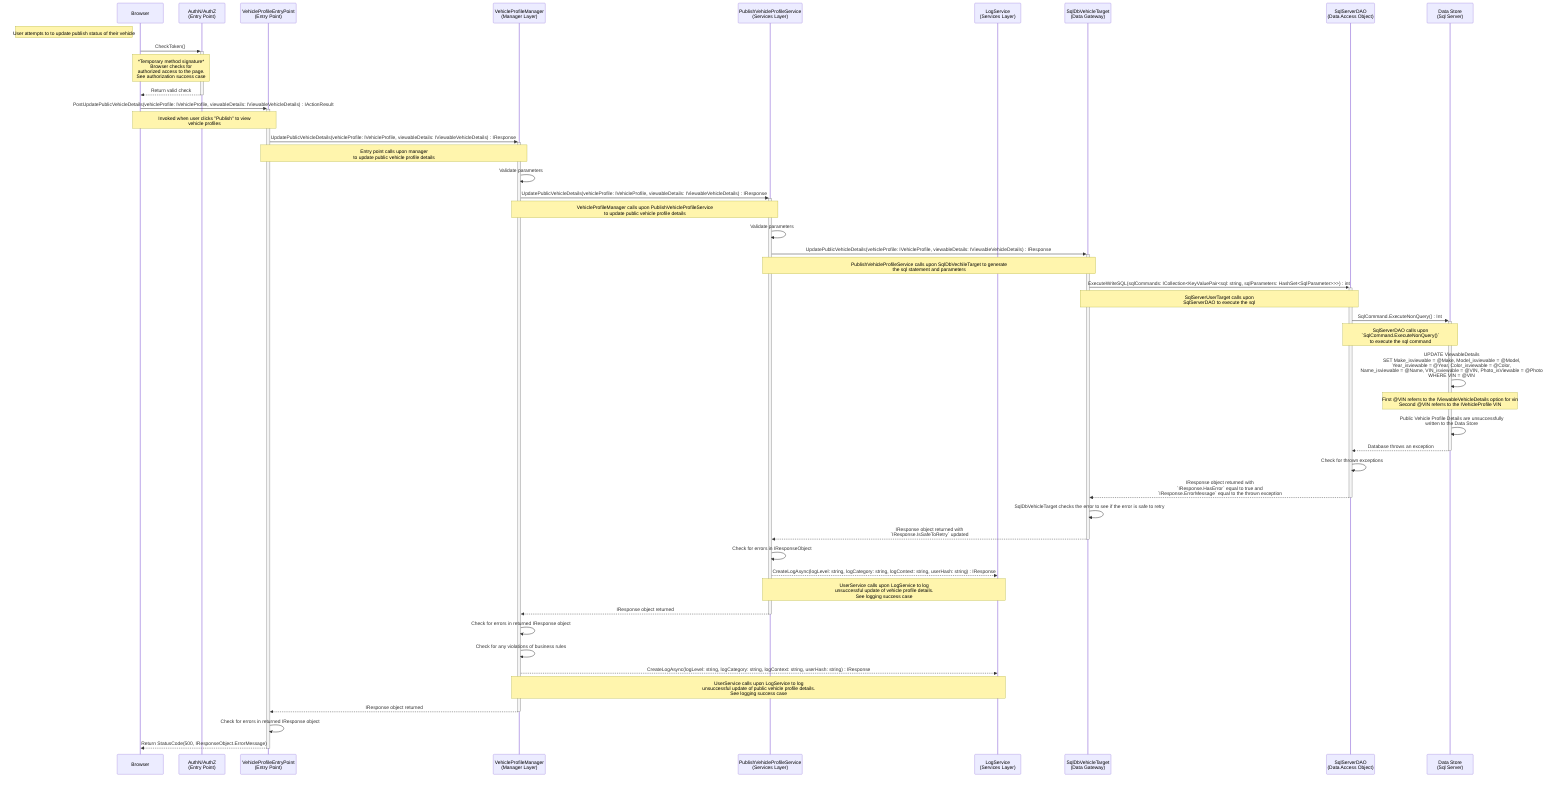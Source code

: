 sequenceDiagram
participant u as Browser
participant az as AuthN/AuthZ<br>(Entry Point)
participant e as VehicleProfileEntryPoint<br>(Entry Point)
participant vpm as VehicleProfileManager<br>(Manager Layer)
participant vps as PublishVehicleProfileService<br>(Services Layer)
participant ll as LogService<br>(Services Layer)
participant dg as SqlDbVehicleTarget<br>(Data Gateway)
participant da as SqlServerDAO<br>(Data Access Object)
participant ds as Data Store<br>(Sql Server)

Note Left of u: User attempts to to update publish status of their vehicle
u->>+az: CheckToken() 
    Note over u,az: *Temporary method signature*<br>Browser checks for<br>authorized access to the page.<br>See authorization success case
az-->>-u: Return valid check

u->>+e: PostUpdatePublicVehicleDetails(vehicleProfile: IVehicleProfile, viewableDetails: IViewableVehicleDetails) : IActionResult
    Note over u,e: Invoked when user clicks "Publish" to view<br>vehicle profiles

    e->>+vpm: UpdatePublicVehicleDetails(vehicleProfile: IVehicleProfile, viewableDetails: IViewableVehicleDetails) : IResponse
        Note over e,vpm: Entry point calls upon manager<br>to update public vehicle profile details

        vpm->>vpm: Validate parameters

        vpm->>+vps: UpdatePublicVehicleDetails(vehicleProfile: IVehicleProfile, viewableDetails: IViewableVehicleDetails) : IResponse
            Note over vpm,vps: VehicleProfileManager calls upon PublishVehicleProfileService<br>to update public vehicle profile details

            vps->>vps: Validate parameters

            vps->>+dg: UpdatePublicVehicleDetails(vehicleProfile: IVehicleProfile, viewableDetails: IViewableVehicleDetails) : IResponse
                Note over vps,dg: PublishVehicleProfileService calls upon SqlDbVechileTarget to generate<br>the sql statement and parameters

                dg->>+da: ExecuteWriteSQL(sqlCommands: ICollection<KeyValuePair<sql: string, sqlParameters: HashSet<SqlParameter>>>) : int
                    Note over dg,da: SqlServerUserTarget calls upon<br>SqlServerDAO to execute the sql

                    da->>+ds: SqlCommand.ExecuteNonQuery() : Int
                        Note over da,ds: SqlServerDAO calls upon<br>`SqlCommand.ExecuteNonQuery()`<br>to execute the sql command

                        ds->>ds: UPDATE ViewableDetails<br>SET Make_isviewable = @Make, Model_isviewable = @Model,<br>Year_isviewable = @Year, Color_isviewable = @Color,<br>Name_isviewable = @Name, VIN_isviewable = @VIN, Photo_isViewable = @Photo<br>WHERE VIN = @VIN
                            Note over ds,ds: First @VIN referrs to the IViewableVehicleDetails option for vin<br>Second @VIN referrs to the IVehicleProfile VIN

                        ds->>ds: Public Vehicle Profile Details are unsuccessfully<br>written to the Data Store

                    ds-->>-da: Database throws an exception

                    da->>da: Check for thrown exceptions

                da-->>-dg: IResponse object returned with<br>`IResponse.HasError` equal to true and<br>`IResponse.ErrorMessage` equal to the thrown exception

                dg->>dg: SqlDbVehicleTarget checks the error to see if the error is safe to retry

            dg-->>-vps: IResponse object returned with<br>`IResponse.IsSafeToRetry` updated

            vps->>vps: Check for errors in IResponseObject

            # Log unsuccessful vehicle profile retrieval
            vps-->>ll: CreateLogAsync(logLevel: string, logCategory: string, logContext: string, userHash: string) : IResponse
                Note over vps,ll: UserService calls upon LogService to log<br>unsuccessful update of vehicle profile details.<br>See logging success case

        vps-->>-vpm: IResponse object returned

        vpm->>vpm: Check for errors in returned IResponse object

        vpm->>vpm: Check for any violations of business rules

        # Log unsuccessful vehicle profile retrieval
        vpm-->>ll: CreateLogAsync(logLevel: string, logCategory: string, logContext: string, userHash: string) : IResponse
            Note over vpm,ll: UserService calls upon LogService to log<br>unsuccessful update of public vehicle profile details.<br>See logging success case

    vpm-->>-e: IResponse object returned

    e->>e: Check for errors in returned IResponse object

e-->>-u: Return StatusCode(500, IResponseObject.ErrorMessage)